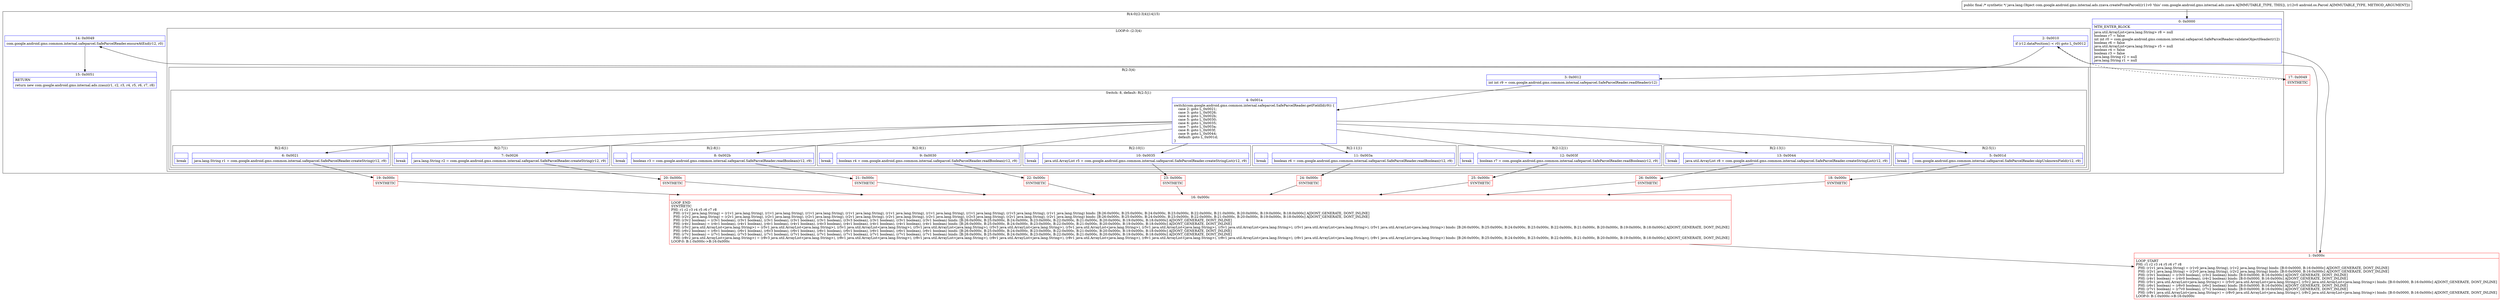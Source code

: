digraph "CFG forcom.google.android.gms.internal.ads.zzava.createFromParcel(Landroid\/os\/Parcel;)Ljava\/lang\/Object;" {
subgraph cluster_Region_917307945 {
label = "R(4:0|(2:3|4)|14|15)";
node [shape=record,color=blue];
Node_0 [shape=record,label="{0\:\ 0x0000|MTH_ENTER_BLOCK\l|java.util.ArrayList\<java.lang.String\> r8 = null\lboolean r7 = false\lint int r0 = com.google.android.gms.common.internal.safeparcel.SafeParcelReader.validateObjectHeader(r12)\lboolean r6 = false\ljava.util.ArrayList\<java.lang.String\> r5 = null\lboolean r4 = false\lboolean r3 = false\ljava.lang.String r2 = null\ljava.lang.String r1 = null\l}"];
subgraph cluster_LoopRegion_289942036 {
label = "LOOP:0: (2:3|4)";
node [shape=record,color=blue];
Node_2 [shape=record,label="{2\:\ 0x0010|if (r12.dataPosition() \< r0) goto L_0x0012\l}"];
subgraph cluster_Region_1778676292 {
label = "R(2:3|4)";
node [shape=record,color=blue];
Node_3 [shape=record,label="{3\:\ 0x0012|int int r9 = com.google.android.gms.common.internal.safeparcel.SafeParcelReader.readHeader(r12)\l}"];
subgraph cluster_SwitchRegion_1840486779 {
label = "Switch: 8, default: R(2:5|1)";
node [shape=record,color=blue];
Node_4 [shape=record,label="{4\:\ 0x001a|switch(com.google.android.gms.common.internal.safeparcel.SafeParcelReader.getFieldId(r9)) \{\l    case 2: goto L_0x0021;\l    case 3: goto L_0x0026;\l    case 4: goto L_0x002b;\l    case 5: goto L_0x0030;\l    case 6: goto L_0x0035;\l    case 7: goto L_0x003a;\l    case 8: goto L_0x003f;\l    case 9: goto L_0x0044;\l    default: goto L_0x001d;\l\}\l}"];
subgraph cluster_Region_2038454545 {
label = "R(2:6|1)";
node [shape=record,color=blue];
Node_6 [shape=record,label="{6\:\ 0x0021|java.lang.String r1 = com.google.android.gms.common.internal.safeparcel.SafeParcelReader.createString(r12, r9)\l}"];
Node_InsnContainer_992639559 [shape=record,label="{|break\l}"];
}
subgraph cluster_Region_847576481 {
label = "R(2:7|1)";
node [shape=record,color=blue];
Node_7 [shape=record,label="{7\:\ 0x0026|java.lang.String r2 = com.google.android.gms.common.internal.safeparcel.SafeParcelReader.createString(r12, r9)\l}"];
Node_InsnContainer_1000420971 [shape=record,label="{|break\l}"];
}
subgraph cluster_Region_734371497 {
label = "R(2:8|1)";
node [shape=record,color=blue];
Node_8 [shape=record,label="{8\:\ 0x002b|boolean r3 = com.google.android.gms.common.internal.safeparcel.SafeParcelReader.readBoolean(r12, r9)\l}"];
Node_InsnContainer_1548263745 [shape=record,label="{|break\l}"];
}
subgraph cluster_Region_2072843078 {
label = "R(2:9|1)";
node [shape=record,color=blue];
Node_9 [shape=record,label="{9\:\ 0x0030|boolean r4 = com.google.android.gms.common.internal.safeparcel.SafeParcelReader.readBoolean(r12, r9)\l}"];
Node_InsnContainer_208329315 [shape=record,label="{|break\l}"];
}
subgraph cluster_Region_1944524061 {
label = "R(2:10|1)";
node [shape=record,color=blue];
Node_10 [shape=record,label="{10\:\ 0x0035|java.util.ArrayList r5 = com.google.android.gms.common.internal.safeparcel.SafeParcelReader.createStringList(r12, r9)\l}"];
Node_InsnContainer_1685742059 [shape=record,label="{|break\l}"];
}
subgraph cluster_Region_1336598110 {
label = "R(2:11|1)";
node [shape=record,color=blue];
Node_11 [shape=record,label="{11\:\ 0x003a|boolean r6 = com.google.android.gms.common.internal.safeparcel.SafeParcelReader.readBoolean(r12, r9)\l}"];
Node_InsnContainer_1457127777 [shape=record,label="{|break\l}"];
}
subgraph cluster_Region_754221773 {
label = "R(2:12|1)";
node [shape=record,color=blue];
Node_12 [shape=record,label="{12\:\ 0x003f|boolean r7 = com.google.android.gms.common.internal.safeparcel.SafeParcelReader.readBoolean(r12, r9)\l}"];
Node_InsnContainer_1325523026 [shape=record,label="{|break\l}"];
}
subgraph cluster_Region_1890163461 {
label = "R(2:13|1)";
node [shape=record,color=blue];
Node_13 [shape=record,label="{13\:\ 0x0044|java.util.ArrayList r8 = com.google.android.gms.common.internal.safeparcel.SafeParcelReader.createStringList(r12, r9)\l}"];
Node_InsnContainer_367165971 [shape=record,label="{|break\l}"];
}
subgraph cluster_Region_2018449561 {
label = "R(2:5|1)";
node [shape=record,color=blue];
Node_5 [shape=record,label="{5\:\ 0x001d|com.google.android.gms.common.internal.safeparcel.SafeParcelReader.skipUnknownField(r12, r9)\l}"];
Node_InsnContainer_580967549 [shape=record,label="{|break\l}"];
}
}
}
}
Node_14 [shape=record,label="{14\:\ 0x0049|com.google.android.gms.common.internal.safeparcel.SafeParcelReader.ensureAtEnd(r12, r0)\l}"];
Node_15 [shape=record,label="{15\:\ 0x0051|RETURN\l|return new com.google.android.gms.internal.ads.zzauz(r1, r2, r3, r4, r5, r6, r7, r8)\l}"];
}
Node_1 [shape=record,color=red,label="{1\:\ 0x000c|LOOP_START\lPHI: r1 r2 r3 r4 r5 r6 r7 r8 \l  PHI: (r1v1 java.lang.String) = (r1v0 java.lang.String), (r1v2 java.lang.String) binds: [B:0:0x0000, B:16:0x000c] A[DONT_GENERATE, DONT_INLINE]\l  PHI: (r2v1 java.lang.String) = (r2v0 java.lang.String), (r2v2 java.lang.String) binds: [B:0:0x0000, B:16:0x000c] A[DONT_GENERATE, DONT_INLINE]\l  PHI: (r3v1 boolean) = (r3v0 boolean), (r3v2 boolean) binds: [B:0:0x0000, B:16:0x000c] A[DONT_GENERATE, DONT_INLINE]\l  PHI: (r4v1 boolean) = (r4v0 boolean), (r4v2 boolean) binds: [B:0:0x0000, B:16:0x000c] A[DONT_GENERATE, DONT_INLINE]\l  PHI: (r5v1 java.util.ArrayList\<java.lang.String\>) = (r5v0 java.util.ArrayList\<java.lang.String\>), (r5v2 java.util.ArrayList\<java.lang.String\>) binds: [B:0:0x0000, B:16:0x000c] A[DONT_GENERATE, DONT_INLINE]\l  PHI: (r6v1 boolean) = (r6v0 boolean), (r6v2 boolean) binds: [B:0:0x0000, B:16:0x000c] A[DONT_GENERATE, DONT_INLINE]\l  PHI: (r7v1 boolean) = (r7v0 boolean), (r7v2 boolean) binds: [B:0:0x0000, B:16:0x000c] A[DONT_GENERATE, DONT_INLINE]\l  PHI: (r8v1 java.util.ArrayList\<java.lang.String\>) = (r8v0 java.util.ArrayList\<java.lang.String\>), (r8v2 java.util.ArrayList\<java.lang.String\>) binds: [B:0:0x0000, B:16:0x000c] A[DONT_GENERATE, DONT_INLINE]\lLOOP:0: B:1:0x000c\-\>B:16:0x000c\l}"];
Node_16 [shape=record,color=red,label="{16\:\ 0x000c|LOOP_END\lSYNTHETIC\lPHI: r1 r2 r3 r4 r5 r6 r7 r8 \l  PHI: (r1v2 java.lang.String) = (r1v1 java.lang.String), (r1v1 java.lang.String), (r1v1 java.lang.String), (r1v1 java.lang.String), (r1v1 java.lang.String), (r1v1 java.lang.String), (r1v1 java.lang.String), (r1v3 java.lang.String), (r1v1 java.lang.String) binds: [B:26:0x000c, B:25:0x000c, B:24:0x000c, B:23:0x000c, B:22:0x000c, B:21:0x000c, B:20:0x000c, B:19:0x000c, B:18:0x000c] A[DONT_GENERATE, DONT_INLINE]\l  PHI: (r2v2 java.lang.String) = (r2v1 java.lang.String), (r2v1 java.lang.String), (r2v1 java.lang.String), (r2v1 java.lang.String), (r2v1 java.lang.String), (r2v1 java.lang.String), (r2v3 java.lang.String), (r2v1 java.lang.String), (r2v1 java.lang.String) binds: [B:26:0x000c, B:25:0x000c, B:24:0x000c, B:23:0x000c, B:22:0x000c, B:21:0x000c, B:20:0x000c, B:19:0x000c, B:18:0x000c] A[DONT_GENERATE, DONT_INLINE]\l  PHI: (r3v2 boolean) = (r3v1 boolean), (r3v1 boolean), (r3v1 boolean), (r3v1 boolean), (r3v1 boolean), (r3v3 boolean), (r3v1 boolean), (r3v1 boolean), (r3v1 boolean) binds: [B:26:0x000c, B:25:0x000c, B:24:0x000c, B:23:0x000c, B:22:0x000c, B:21:0x000c, B:20:0x000c, B:19:0x000c, B:18:0x000c] A[DONT_GENERATE, DONT_INLINE]\l  PHI: (r4v2 boolean) = (r4v1 boolean), (r4v1 boolean), (r4v1 boolean), (r4v1 boolean), (r4v3 boolean), (r4v1 boolean), (r4v1 boolean), (r4v1 boolean), (r4v1 boolean) binds: [B:26:0x000c, B:25:0x000c, B:24:0x000c, B:23:0x000c, B:22:0x000c, B:21:0x000c, B:20:0x000c, B:19:0x000c, B:18:0x000c] A[DONT_GENERATE, DONT_INLINE]\l  PHI: (r5v2 java.util.ArrayList\<java.lang.String\>) = (r5v1 java.util.ArrayList\<java.lang.String\>), (r5v1 java.util.ArrayList\<java.lang.String\>), (r5v1 java.util.ArrayList\<java.lang.String\>), (r5v3 java.util.ArrayList\<java.lang.String\>), (r5v1 java.util.ArrayList\<java.lang.String\>), (r5v1 java.util.ArrayList\<java.lang.String\>), (r5v1 java.util.ArrayList\<java.lang.String\>), (r5v1 java.util.ArrayList\<java.lang.String\>), (r5v1 java.util.ArrayList\<java.lang.String\>) binds: [B:26:0x000c, B:25:0x000c, B:24:0x000c, B:23:0x000c, B:22:0x000c, B:21:0x000c, B:20:0x000c, B:19:0x000c, B:18:0x000c] A[DONT_GENERATE, DONT_INLINE]\l  PHI: (r6v2 boolean) = (r6v1 boolean), (r6v1 boolean), (r6v3 boolean), (r6v1 boolean), (r6v1 boolean), (r6v1 boolean), (r6v1 boolean), (r6v1 boolean), (r6v1 boolean) binds: [B:26:0x000c, B:25:0x000c, B:24:0x000c, B:23:0x000c, B:22:0x000c, B:21:0x000c, B:20:0x000c, B:19:0x000c, B:18:0x000c] A[DONT_GENERATE, DONT_INLINE]\l  PHI: (r7v2 boolean) = (r7v1 boolean), (r7v3 boolean), (r7v1 boolean), (r7v1 boolean), (r7v1 boolean), (r7v1 boolean), (r7v1 boolean), (r7v1 boolean), (r7v1 boolean) binds: [B:26:0x000c, B:25:0x000c, B:24:0x000c, B:23:0x000c, B:22:0x000c, B:21:0x000c, B:20:0x000c, B:19:0x000c, B:18:0x000c] A[DONT_GENERATE, DONT_INLINE]\l  PHI: (r8v2 java.util.ArrayList\<java.lang.String\>) = (r8v3 java.util.ArrayList\<java.lang.String\>), (r8v1 java.util.ArrayList\<java.lang.String\>), (r8v1 java.util.ArrayList\<java.lang.String\>), (r8v1 java.util.ArrayList\<java.lang.String\>), (r8v1 java.util.ArrayList\<java.lang.String\>), (r8v1 java.util.ArrayList\<java.lang.String\>), (r8v1 java.util.ArrayList\<java.lang.String\>), (r8v1 java.util.ArrayList\<java.lang.String\>), (r8v1 java.util.ArrayList\<java.lang.String\>) binds: [B:26:0x000c, B:25:0x000c, B:24:0x000c, B:23:0x000c, B:22:0x000c, B:21:0x000c, B:20:0x000c, B:19:0x000c, B:18:0x000c] A[DONT_GENERATE, DONT_INLINE]\lLOOP:0: B:1:0x000c\-\>B:16:0x000c\l}"];
Node_17 [shape=record,color=red,label="{17\:\ 0x0049|SYNTHETIC\l}"];
Node_18 [shape=record,color=red,label="{18\:\ 0x000c|SYNTHETIC\l}"];
Node_19 [shape=record,color=red,label="{19\:\ 0x000c|SYNTHETIC\l}"];
Node_20 [shape=record,color=red,label="{20\:\ 0x000c|SYNTHETIC\l}"];
Node_21 [shape=record,color=red,label="{21\:\ 0x000c|SYNTHETIC\l}"];
Node_22 [shape=record,color=red,label="{22\:\ 0x000c|SYNTHETIC\l}"];
Node_23 [shape=record,color=red,label="{23\:\ 0x000c|SYNTHETIC\l}"];
Node_24 [shape=record,color=red,label="{24\:\ 0x000c|SYNTHETIC\l}"];
Node_25 [shape=record,color=red,label="{25\:\ 0x000c|SYNTHETIC\l}"];
Node_26 [shape=record,color=red,label="{26\:\ 0x000c|SYNTHETIC\l}"];
MethodNode[shape=record,label="{public final \/* synthetic *\/ java.lang.Object com.google.android.gms.internal.ads.zzava.createFromParcel((r11v0 'this' com.google.android.gms.internal.ads.zzava A[IMMUTABLE_TYPE, THIS]), (r12v0 android.os.Parcel A[IMMUTABLE_TYPE, METHOD_ARGUMENT])) }"];
MethodNode -> Node_0;
Node_0 -> Node_1;
Node_2 -> Node_3;
Node_2 -> Node_17[style=dashed];
Node_3 -> Node_4;
Node_4 -> Node_5;
Node_4 -> Node_6;
Node_4 -> Node_7;
Node_4 -> Node_8;
Node_4 -> Node_9;
Node_4 -> Node_10;
Node_4 -> Node_11;
Node_4 -> Node_12;
Node_4 -> Node_13;
Node_6 -> Node_19;
Node_7 -> Node_20;
Node_8 -> Node_21;
Node_9 -> Node_22;
Node_10 -> Node_23;
Node_11 -> Node_24;
Node_12 -> Node_25;
Node_13 -> Node_26;
Node_5 -> Node_18;
Node_14 -> Node_15;
Node_1 -> Node_2;
Node_16 -> Node_1;
Node_17 -> Node_14;
Node_18 -> Node_16;
Node_19 -> Node_16;
Node_20 -> Node_16;
Node_21 -> Node_16;
Node_22 -> Node_16;
Node_23 -> Node_16;
Node_24 -> Node_16;
Node_25 -> Node_16;
Node_26 -> Node_16;
}

